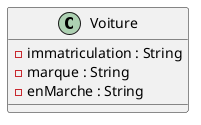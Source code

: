 @startuml
class Voiture {
    - immatriculation : String
    - marque : String
    - enMarche : String
}    
@enduml